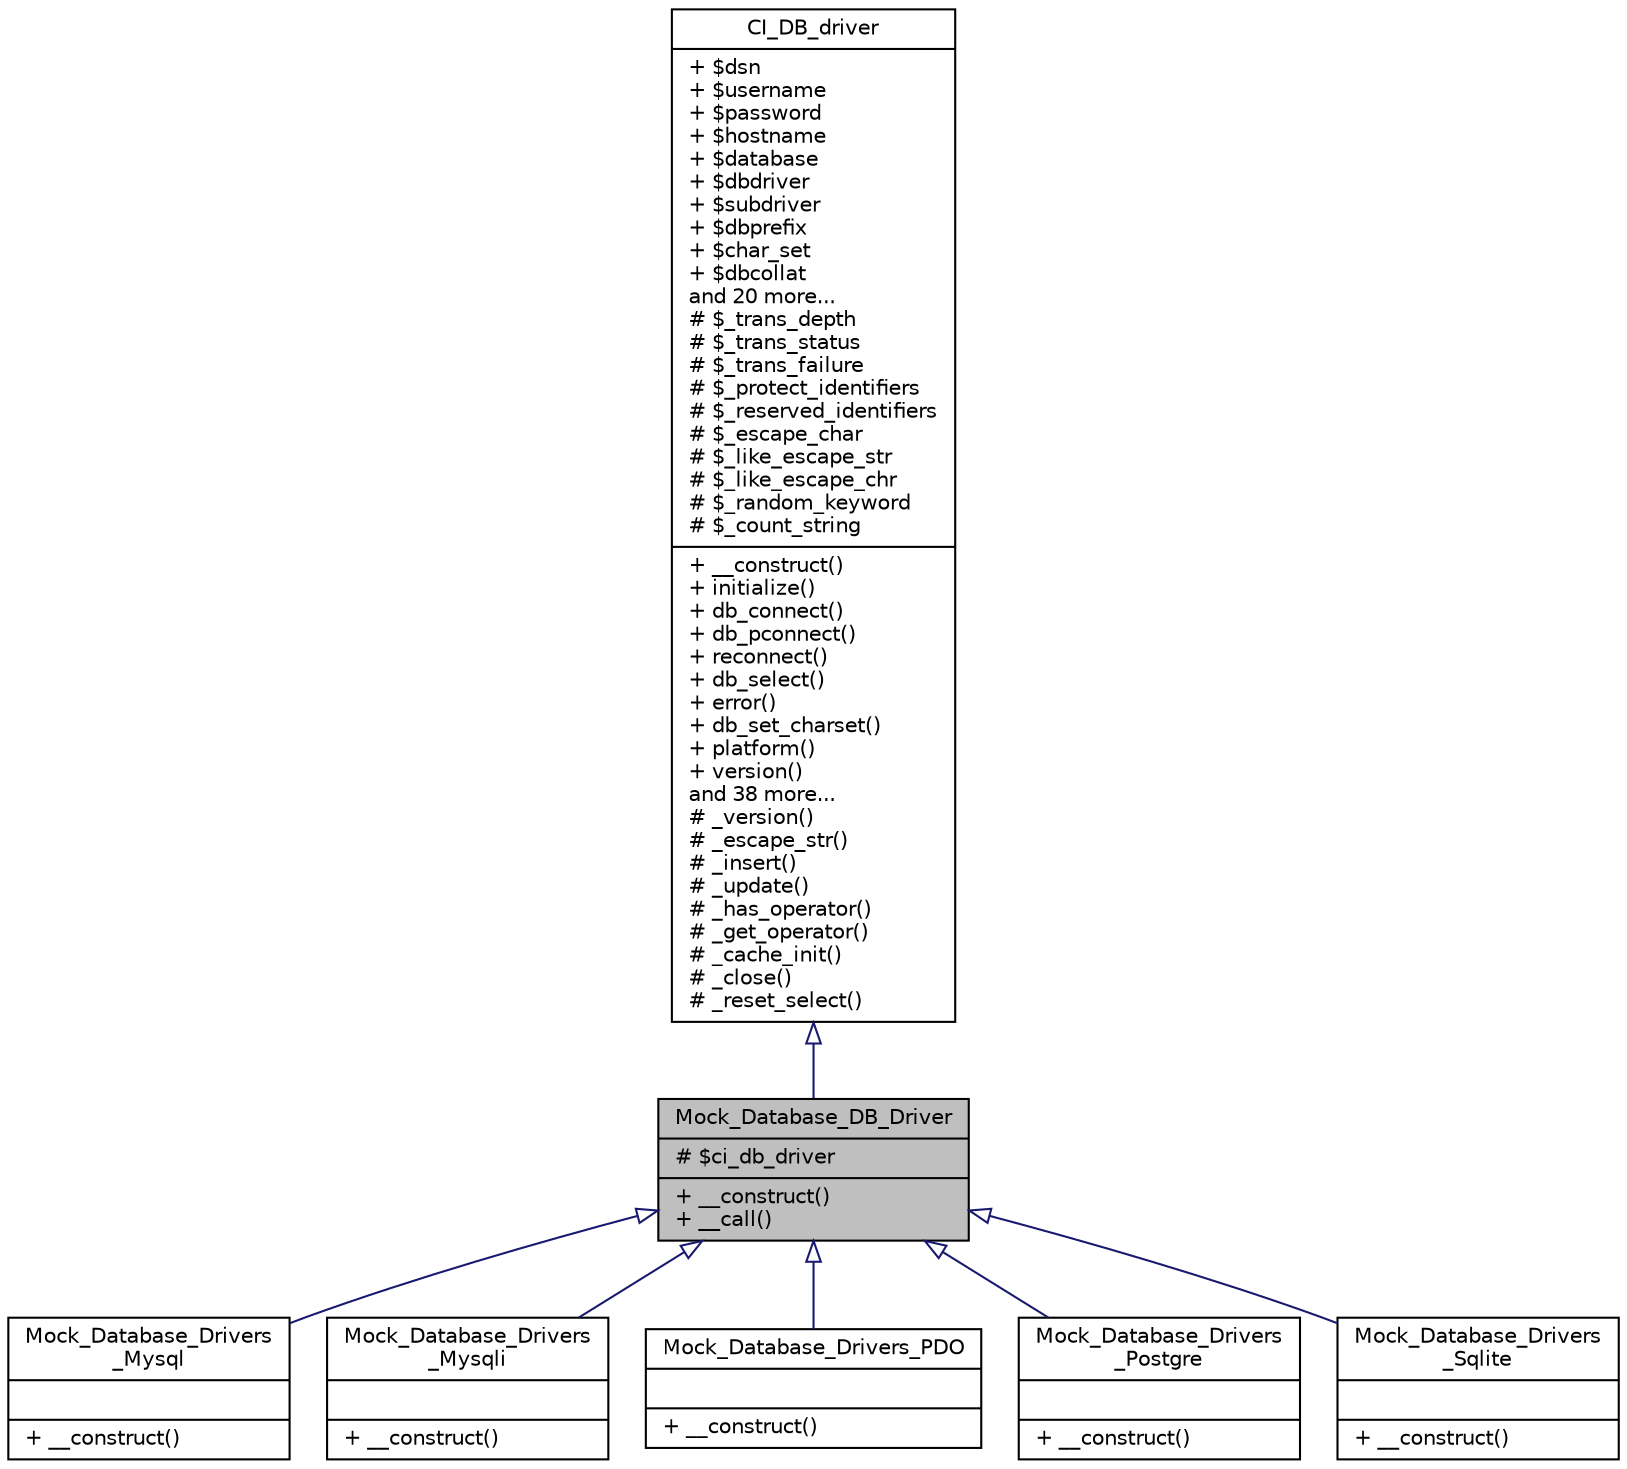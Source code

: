 digraph "Mock_Database_DB_Driver"
{
 // LATEX_PDF_SIZE
  edge [fontname="Helvetica",fontsize="10",labelfontname="Helvetica",labelfontsize="10"];
  node [fontname="Helvetica",fontsize="10",shape=record];
  Node0 [label="{Mock_Database_DB_Driver\n|# $ci_db_driver\l|+ __construct()\l+ __call()\l}",height=0.2,width=0.4,color="black", fillcolor="grey75", style="filled", fontcolor="black",tooltip=" "];
  Node1 -> Node0 [dir="back",color="midnightblue",fontsize="10",style="solid",arrowtail="onormal",fontname="Helvetica"];
  Node1 [label="{CI_DB_driver\n|+ $dsn\l+ $username\l+ $password\l+ $hostname\l+ $database\l+ $dbdriver\l+ $subdriver\l+ $dbprefix\l+ $char_set\l+ $dbcollat\land 20 more...\l# $_trans_depth\l# $_trans_status\l# $_trans_failure\l# $_protect_identifiers\l# $_reserved_identifiers\l# $_escape_char\l# $_like_escape_str\l# $_like_escape_chr\l# $_random_keyword\l# $_count_string\l|+ __construct()\l+ initialize()\l+ db_connect()\l+ db_pconnect()\l+ reconnect()\l+ db_select()\l+ error()\l+ db_set_charset()\l+ platform()\l+ version()\land 38 more...\l# _version()\l# _escape_str()\l# _insert()\l# _update()\l# _has_operator()\l# _get_operator()\l# _cache_init()\l# _close()\l# _reset_select()\l}",height=0.2,width=0.4,color="black", fillcolor="white", style="filled",URL="$class_c_i___d_b__driver.html",tooltip=" "];
  Node0 -> Node2 [dir="back",color="midnightblue",fontsize="10",style="solid",arrowtail="onormal",fontname="Helvetica"];
  Node2 [label="{Mock_Database_Drivers\l_Mysql\n||+ __construct()\l}",height=0.2,width=0.4,color="black", fillcolor="white", style="filled",URL="$class_mock___database___drivers___mysql.html",tooltip=" "];
  Node0 -> Node3 [dir="back",color="midnightblue",fontsize="10",style="solid",arrowtail="onormal",fontname="Helvetica"];
  Node3 [label="{Mock_Database_Drivers\l_Mysqli\n||+ __construct()\l}",height=0.2,width=0.4,color="black", fillcolor="white", style="filled",URL="$class_mock___database___drivers___mysqli.html",tooltip=" "];
  Node0 -> Node4 [dir="back",color="midnightblue",fontsize="10",style="solid",arrowtail="onormal",fontname="Helvetica"];
  Node4 [label="{Mock_Database_Drivers_PDO\n||+ __construct()\l}",height=0.2,width=0.4,color="black", fillcolor="white", style="filled",URL="$class_mock___database___drivers___p_d_o.html",tooltip=" "];
  Node0 -> Node5 [dir="back",color="midnightblue",fontsize="10",style="solid",arrowtail="onormal",fontname="Helvetica"];
  Node5 [label="{Mock_Database_Drivers\l_Postgre\n||+ __construct()\l}",height=0.2,width=0.4,color="black", fillcolor="white", style="filled",URL="$class_mock___database___drivers___postgre.html",tooltip=" "];
  Node0 -> Node6 [dir="back",color="midnightblue",fontsize="10",style="solid",arrowtail="onormal",fontname="Helvetica"];
  Node6 [label="{Mock_Database_Drivers\l_Sqlite\n||+ __construct()\l}",height=0.2,width=0.4,color="black", fillcolor="white", style="filled",URL="$class_mock___database___drivers___sqlite.html",tooltip=" "];
}
